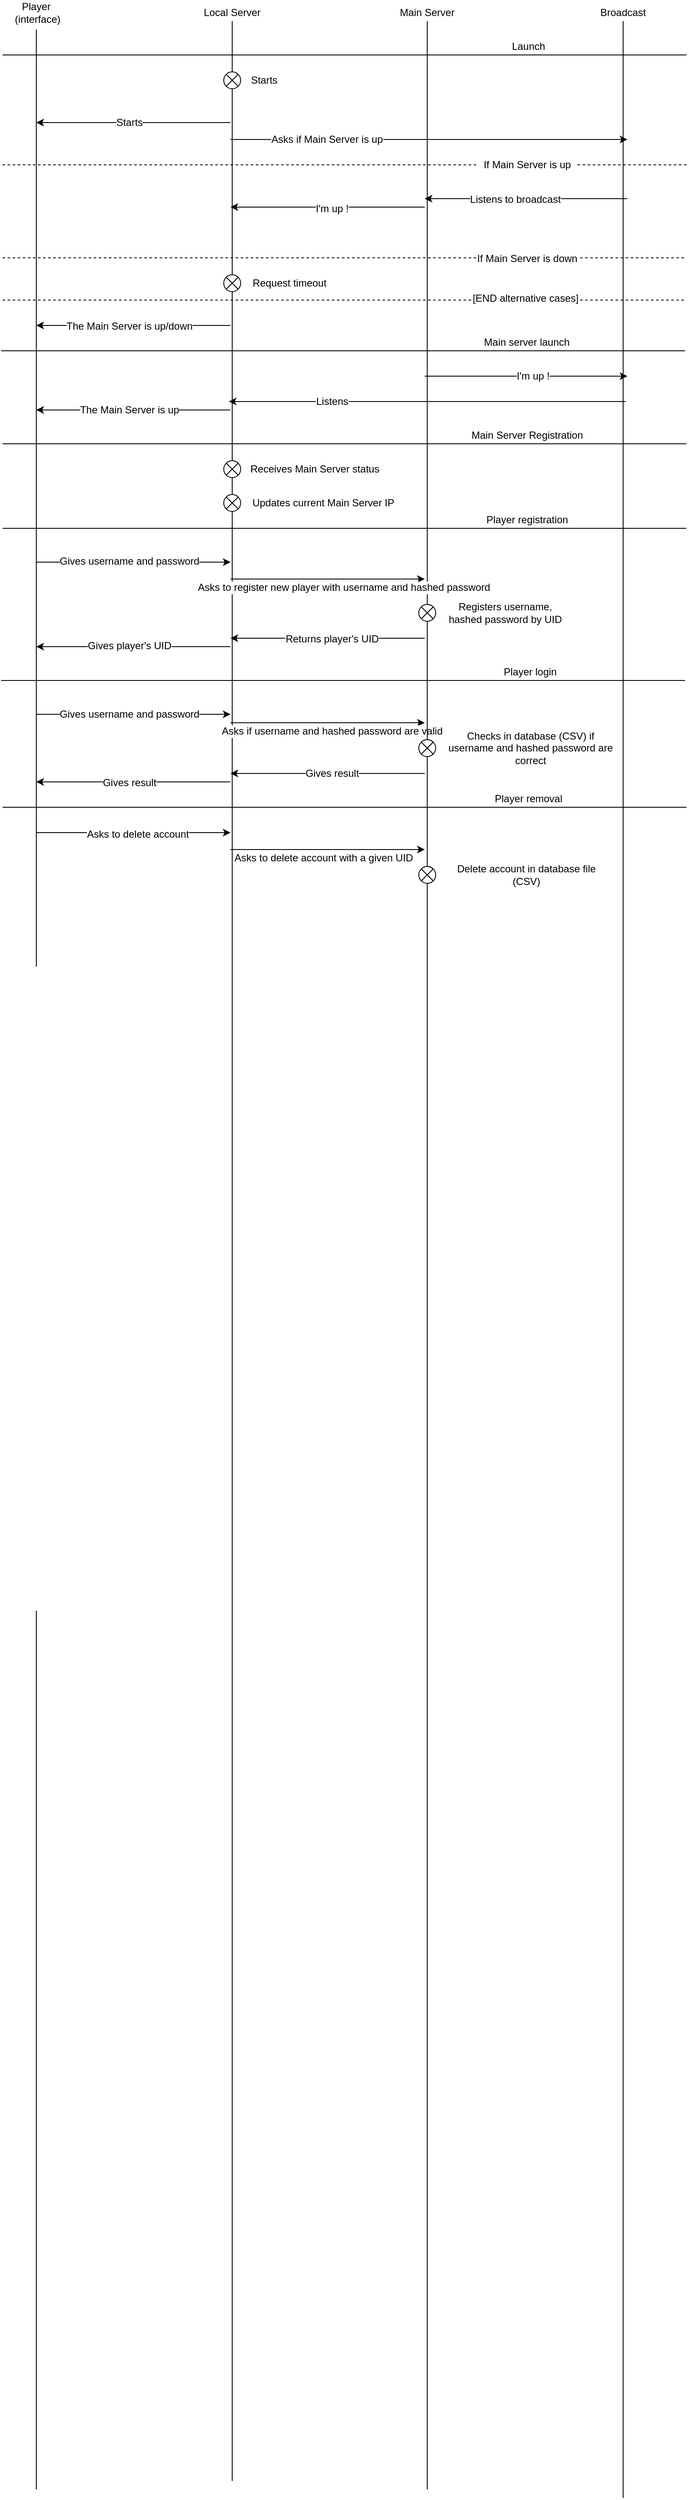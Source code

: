 <mxfile version="12.5.6" type="device"><diagram id="u18FqBoPdL51W437S3pD" name="Page-1"><mxGraphModel dx="1185" dy="642" grid="1" gridSize="10" guides="1" tooltips="1" connect="1" arrows="1" fold="1" page="1" pageScale="1" pageWidth="827" pageHeight="3000" math="0" shadow="0"><root><mxCell id="0"/><mxCell id="1" parent="0"/><mxCell id="Y3KmN3qbVGw6FeVdlCh1-1" value="&lt;div&gt;Player&lt;/div&gt;&amp;nbsp;(interface)" style="text;html=1;strokeColor=none;fillColor=none;align=center;verticalAlign=middle;whiteSpace=wrap;rounded=0;" vertex="1" parent="1"><mxGeometry x="30" y="20" width="40" height="20" as="geometry"/></mxCell><mxCell id="Y3KmN3qbVGw6FeVdlCh1-2" value="Local Server" style="text;html=1;strokeColor=none;fillColor=none;align=center;verticalAlign=middle;whiteSpace=wrap;rounded=0;" vertex="1" parent="1"><mxGeometry x="242" y="20" width="80" height="20" as="geometry"/></mxCell><mxCell id="Y3KmN3qbVGw6FeVdlCh1-3" value="Main Server" style="text;html=1;strokeColor=none;fillColor=none;align=center;verticalAlign=middle;whiteSpace=wrap;rounded=0;" vertex="1" parent="1"><mxGeometry x="473" y="20" width="80" height="20" as="geometry"/></mxCell><mxCell id="Y3KmN3qbVGw6FeVdlCh1-4" value="Broadcast" style="text;html=1;strokeColor=none;fillColor=none;align=center;verticalAlign=middle;whiteSpace=wrap;rounded=0;" vertex="1" parent="1"><mxGeometry x="710" y="20" width="70" height="20" as="geometry"/></mxCell><mxCell id="Y3KmN3qbVGw6FeVdlCh1-5" value="" style="endArrow=none;html=1;" edge="1" parent="1"><mxGeometry width="50" height="50" relative="1" as="geometry"><mxPoint x="50" y="2960" as="sourcePoint"/><mxPoint x="50" y="50" as="targetPoint"/></mxGeometry></mxCell><mxCell id="Y3KmN3qbVGw6FeVdlCh1-6" value="" style="endArrow=none;html=1;entryX=0.5;entryY=1;entryDx=0;entryDy=0;" edge="1" parent="1" source="Y3KmN3qbVGw6FeVdlCh1-44" target="Y3KmN3qbVGw6FeVdlCh1-2"><mxGeometry width="50" height="50" relative="1" as="geometry"><mxPoint x="282" y="2950" as="sourcePoint"/><mxPoint x="60" y="50" as="targetPoint"/></mxGeometry></mxCell><mxCell id="Y3KmN3qbVGw6FeVdlCh1-7" value="" style="endArrow=none;html=1;entryX=0.5;entryY=1;entryDx=0;entryDy=0;" edge="1" parent="1" source="Y3KmN3qbVGw6FeVdlCh1-70" target="Y3KmN3qbVGw6FeVdlCh1-3"><mxGeometry width="50" height="50" relative="1" as="geometry"><mxPoint x="513" y="2960" as="sourcePoint"/><mxPoint x="292" y="50" as="targetPoint"/></mxGeometry></mxCell><mxCell id="Y3KmN3qbVGw6FeVdlCh1-8" value="" style="endArrow=none;html=1;entryX=0.5;entryY=1;entryDx=0;entryDy=0;" edge="1" parent="1" target="Y3KmN3qbVGw6FeVdlCh1-4"><mxGeometry width="50" height="50" relative="1" as="geometry"><mxPoint x="745" y="2970" as="sourcePoint"/><mxPoint x="523" y="50" as="targetPoint"/></mxGeometry></mxCell><mxCell id="Y3KmN3qbVGw6FeVdlCh1-9" value="" style="endArrow=none;html=1;" edge="1" parent="1"><mxGeometry width="50" height="50" relative="1" as="geometry"><mxPoint x="10" y="80" as="sourcePoint"/><mxPoint x="820" y="80" as="targetPoint"/></mxGeometry></mxCell><mxCell id="Y3KmN3qbVGw6FeVdlCh1-10" value="&lt;div&gt;Launch&lt;/div&gt;" style="text;html=1;strokeColor=none;fillColor=none;align=center;verticalAlign=middle;whiteSpace=wrap;rounded=0;" vertex="1" parent="1"><mxGeometry x="553" y="60" width="160" height="20" as="geometry"/></mxCell><mxCell id="Y3KmN3qbVGw6FeVdlCh1-11" value="" style="endArrow=classic;html=1;" edge="1" parent="1"><mxGeometry width="50" height="50" relative="1" as="geometry"><mxPoint x="280" y="160" as="sourcePoint"/><mxPoint x="50" y="160" as="targetPoint"/></mxGeometry></mxCell><mxCell id="Y3KmN3qbVGw6FeVdlCh1-13" value="&lt;div&gt;Starts&lt;/div&gt;" style="text;html=1;align=center;verticalAlign=middle;resizable=0;points=[];labelBackgroundColor=#ffffff;" vertex="1" connectable="0" parent="Y3KmN3qbVGw6FeVdlCh1-11"><mxGeometry x="0.499" y="1" relative="1" as="geometry"><mxPoint x="52.57" y="-1" as="offset"/></mxGeometry></mxCell><mxCell id="Y3KmN3qbVGw6FeVdlCh1-14" value="" style="endArrow=none;html=1;" edge="1" parent="1"><mxGeometry width="50" height="50" relative="1" as="geometry"><mxPoint x="8.33" y="430" as="sourcePoint"/><mxPoint x="818.33" y="430" as="targetPoint"/></mxGeometry></mxCell><mxCell id="Y3KmN3qbVGw6FeVdlCh1-15" value="Main server launch" style="text;html=1;strokeColor=none;fillColor=none;align=center;verticalAlign=middle;whiteSpace=wrap;rounded=0;" vertex="1" parent="1"><mxGeometry x="571.33" y="410" width="120" height="20" as="geometry"/></mxCell><mxCell id="Y3KmN3qbVGw6FeVdlCh1-16" value="" style="endArrow=classic;html=1;" edge="1" parent="1"><mxGeometry width="50" height="50" relative="1" as="geometry"><mxPoint x="280" y="180" as="sourcePoint"/><mxPoint x="750" y="180" as="targetPoint"/></mxGeometry></mxCell><mxCell id="Y3KmN3qbVGw6FeVdlCh1-17" value="Asks if Main Server is up" style="text;html=1;align=center;verticalAlign=middle;resizable=0;points=[];labelBackgroundColor=#ffffff;" vertex="1" connectable="0" parent="Y3KmN3qbVGw6FeVdlCh1-16"><mxGeometry x="-0.165" y="-1" relative="1" as="geometry"><mxPoint x="-82" y="-1" as="offset"/></mxGeometry></mxCell><mxCell id="Y3KmN3qbVGw6FeVdlCh1-19" value="" style="endArrow=none;dashed=1;html=1;" edge="1" parent="1" source="Y3KmN3qbVGw6FeVdlCh1-20"><mxGeometry width="50" height="50" relative="1" as="geometry"><mxPoint x="10" y="210" as="sourcePoint"/><mxPoint x="820" y="210" as="targetPoint"/></mxGeometry></mxCell><mxCell id="Y3KmN3qbVGw6FeVdlCh1-20" value="If Main Server is up" style="text;html=1;align=center;verticalAlign=middle;resizable=0;points=[];autosize=1;" vertex="1" parent="1"><mxGeometry x="571" y="200" width="120" height="20" as="geometry"/></mxCell><mxCell id="Y3KmN3qbVGw6FeVdlCh1-21" value="" style="endArrow=none;dashed=1;html=1;" edge="1" parent="1" target="Y3KmN3qbVGw6FeVdlCh1-20"><mxGeometry width="50" height="50" relative="1" as="geometry"><mxPoint x="10" y="210" as="sourcePoint"/><mxPoint x="820" y="210" as="targetPoint"/></mxGeometry></mxCell><mxCell id="Y3KmN3qbVGw6FeVdlCh1-22" value="" style="endArrow=classic;html=1;" edge="1" parent="1"><mxGeometry width="50" height="50" relative="1" as="geometry"><mxPoint x="750" y="250" as="sourcePoint"/><mxPoint x="510" y="250" as="targetPoint"/></mxGeometry></mxCell><mxCell id="Y3KmN3qbVGw6FeVdlCh1-23" value="Listens to broadcast" style="text;html=1;align=center;verticalAlign=middle;resizable=0;points=[];labelBackgroundColor=#ffffff;" vertex="1" connectable="0" parent="Y3KmN3qbVGw6FeVdlCh1-22"><mxGeometry x="0.111" y="1" relative="1" as="geometry"><mxPoint as="offset"/></mxGeometry></mxCell><mxCell id="Y3KmN3qbVGw6FeVdlCh1-24" value="" style="endArrow=classic;html=1;" edge="1" parent="1"><mxGeometry width="50" height="50" relative="1" as="geometry"><mxPoint x="510" y="260" as="sourcePoint"/><mxPoint x="280" y="260" as="targetPoint"/></mxGeometry></mxCell><mxCell id="Y3KmN3qbVGw6FeVdlCh1-25" value="&lt;div&gt;I'm up !&lt;br&gt;&lt;/div&gt;" style="text;html=1;align=center;verticalAlign=middle;resizable=0;points=[];labelBackgroundColor=#ffffff;" vertex="1" connectable="0" parent="Y3KmN3qbVGw6FeVdlCh1-24"><mxGeometry x="-0.319" y="2" relative="1" as="geometry"><mxPoint x="-31.67" as="offset"/></mxGeometry></mxCell><mxCell id="Y3KmN3qbVGw6FeVdlCh1-26" value="" style="endArrow=none;dashed=1;html=1;" edge="1" parent="1"><mxGeometry width="50" height="50" relative="1" as="geometry"><mxPoint x="10" y="320" as="sourcePoint"/><mxPoint x="820" y="320" as="targetPoint"/></mxGeometry></mxCell><mxCell id="Y3KmN3qbVGw6FeVdlCh1-27" value="&lt;div&gt;If Main Server is down&lt;/div&gt;" style="text;html=1;align=center;verticalAlign=middle;resizable=0;points=[];labelBackgroundColor=#ffffff;" vertex="1" connectable="0" parent="Y3KmN3qbVGw6FeVdlCh1-26"><mxGeometry x="0.606" y="-1" relative="1" as="geometry"><mxPoint x="-29.34" as="offset"/></mxGeometry></mxCell><mxCell id="Y3KmN3qbVGw6FeVdlCh1-29" value="Request timeout" style="text;html=1;strokeColor=none;fillColor=none;align=center;verticalAlign=middle;whiteSpace=wrap;rounded=0;fontFamily=Helvetica;" vertex="1" parent="1"><mxGeometry x="300" y="340" width="100" height="20" as="geometry"/></mxCell><mxCell id="Y3KmN3qbVGw6FeVdlCh1-31" value="" style="endArrow=none;dashed=1;html=1;fontFamily=Helvetica;" edge="1" parent="1"><mxGeometry width="50" height="50" relative="1" as="geometry"><mxPoint x="10" y="370" as="sourcePoint"/><mxPoint x="820" y="370" as="targetPoint"/></mxGeometry></mxCell><mxCell id="Y3KmN3qbVGw6FeVdlCh1-32" value="[END alternative cases]" style="text;html=1;align=center;verticalAlign=middle;resizable=0;points=[];labelBackgroundColor=#ffffff;fontFamily=Helvetica;" vertex="1" connectable="0" parent="Y3KmN3qbVGw6FeVdlCh1-31"><mxGeometry x="0.527" y="2" relative="1" as="geometry"><mxPoint as="offset"/></mxGeometry></mxCell><mxCell id="Y3KmN3qbVGw6FeVdlCh1-33" value="" style="endArrow=classic;html=1;fontFamily=Helvetica;" edge="1" parent="1"><mxGeometry width="50" height="50" relative="1" as="geometry"><mxPoint x="280" y="400" as="sourcePoint"/><mxPoint x="50" y="400" as="targetPoint"/></mxGeometry></mxCell><mxCell id="Y3KmN3qbVGw6FeVdlCh1-34" value="The Main Server is up/down" style="text;html=1;align=center;verticalAlign=middle;resizable=0;points=[];labelBackgroundColor=#ffffff;fontFamily=Helvetica;" vertex="1" connectable="0" parent="Y3KmN3qbVGw6FeVdlCh1-33"><mxGeometry x="0.16" y="1" relative="1" as="geometry"><mxPoint x="13.1" as="offset"/></mxGeometry></mxCell><mxCell id="Y3KmN3qbVGw6FeVdlCh1-35" value="" style="endArrow=classic;html=1;fontFamily=Helvetica;" edge="1" parent="1"><mxGeometry width="50" height="50" relative="1" as="geometry"><mxPoint x="510" y="460" as="sourcePoint"/><mxPoint x="750" y="460" as="targetPoint"/></mxGeometry></mxCell><mxCell id="Y3KmN3qbVGw6FeVdlCh1-36" value="I'm up !" style="text;html=1;align=center;verticalAlign=middle;resizable=0;points=[];labelBackgroundColor=#ffffff;fontFamily=Helvetica;" vertex="1" connectable="0" parent="Y3KmN3qbVGw6FeVdlCh1-35"><mxGeometry x="-0.109" y="2" relative="1" as="geometry"><mxPoint x="20.5" y="2" as="offset"/></mxGeometry></mxCell><mxCell id="Y3KmN3qbVGw6FeVdlCh1-37" value="" style="endArrow=classic;html=1;fontFamily=Helvetica;" edge="1" parent="1"><mxGeometry width="50" height="50" relative="1" as="geometry"><mxPoint x="748" y="490" as="sourcePoint"/><mxPoint x="278" y="490" as="targetPoint"/></mxGeometry></mxCell><mxCell id="Y3KmN3qbVGw6FeVdlCh1-38" value="Listens" style="text;html=1;align=center;verticalAlign=middle;resizable=0;points=[];labelBackgroundColor=#ffffff;fontFamily=Helvetica;" vertex="1" connectable="0" parent="Y3KmN3qbVGw6FeVdlCh1-37"><mxGeometry x="0.208" y="-2" relative="1" as="geometry"><mxPoint x="-63.83" y="2" as="offset"/></mxGeometry></mxCell><mxCell id="Y3KmN3qbVGw6FeVdlCh1-39" value="" style="endArrow=classic;html=1;fontFamily=Helvetica;" edge="1" parent="1"><mxGeometry width="50" height="50" relative="1" as="geometry"><mxPoint x="280" y="500" as="sourcePoint"/><mxPoint x="50" y="500" as="targetPoint"/></mxGeometry></mxCell><mxCell id="Y3KmN3qbVGw6FeVdlCh1-40" value="The Main Server is up" style="text;html=1;align=center;verticalAlign=middle;resizable=0;points=[];labelBackgroundColor=#ffffff;fontFamily=Helvetica;" vertex="1" connectable="0" parent="Y3KmN3qbVGw6FeVdlCh1-39"><mxGeometry x="0.37" y="-3" relative="1" as="geometry"><mxPoint x="37.5" y="3" as="offset"/></mxGeometry></mxCell><mxCell id="Y3KmN3qbVGw6FeVdlCh1-41" value="" style="endArrow=none;html=1;fontFamily=Helvetica;" edge="1" parent="1"><mxGeometry width="50" height="50" relative="1" as="geometry"><mxPoint x="8.33" y="820" as="sourcePoint"/><mxPoint x="818.33" y="820" as="targetPoint"/></mxGeometry></mxCell><mxCell id="Y3KmN3qbVGw6FeVdlCh1-42" value="Player login" style="text;html=1;strokeColor=none;fillColor=none;align=center;verticalAlign=middle;whiteSpace=wrap;rounded=0;fontFamily=Helvetica;" vertex="1" parent="1"><mxGeometry x="600" y="800" width="70" height="20" as="geometry"/></mxCell><mxCell id="Y3KmN3qbVGw6FeVdlCh1-44" value="" style="verticalLabelPosition=bottom;verticalAlign=top;html=1;shape=mxgraph.flowchart.or;" vertex="1" parent="1"><mxGeometry x="272" y="100" width="20" height="20" as="geometry"/></mxCell><mxCell id="Y3KmN3qbVGw6FeVdlCh1-45" value="" style="endArrow=none;html=1;entryX=0.5;entryY=1;entryDx=0;entryDy=0;" edge="1" parent="1" source="Y3KmN3qbVGw6FeVdlCh1-28" target="Y3KmN3qbVGw6FeVdlCh1-44"><mxGeometry width="50" height="50" relative="1" as="geometry"><mxPoint x="282" y="2950" as="sourcePoint"/><mxPoint x="282" y="40" as="targetPoint"/></mxGeometry></mxCell><mxCell id="Y3KmN3qbVGw6FeVdlCh1-46" value="Starts" style="text;html=1;strokeColor=none;fillColor=none;align=center;verticalAlign=middle;whiteSpace=wrap;rounded=0;fontFamily=Helvetica;" vertex="1" parent="1"><mxGeometry x="300" y="100" width="40" height="20" as="geometry"/></mxCell><mxCell id="Y3KmN3qbVGw6FeVdlCh1-28" value="" style="verticalLabelPosition=bottom;verticalAlign=top;html=1;shape=mxgraph.flowchart.or;" vertex="1" parent="1"><mxGeometry x="272" y="340" width="20" height="20" as="geometry"/></mxCell><mxCell id="Y3KmN3qbVGw6FeVdlCh1-47" value="" style="endArrow=none;html=1;entryX=0.5;entryY=1;entryDx=0;entryDy=0;" edge="1" parent="1" source="Y3KmN3qbVGw6FeVdlCh1-50" target="Y3KmN3qbVGw6FeVdlCh1-28"><mxGeometry width="50" height="50" relative="1" as="geometry"><mxPoint x="282" y="2950" as="sourcePoint"/><mxPoint x="282" y="120" as="targetPoint"/></mxGeometry></mxCell><mxCell id="Y3KmN3qbVGw6FeVdlCh1-48" value="" style="endArrow=none;html=1;fontFamily=Helvetica;" edge="1" parent="1"><mxGeometry width="50" height="50" relative="1" as="geometry"><mxPoint x="10" y="540" as="sourcePoint"/><mxPoint x="820" y="540" as="targetPoint"/></mxGeometry></mxCell><mxCell id="Y3KmN3qbVGw6FeVdlCh1-49" value="Main Server Registration" style="text;html=1;strokeColor=none;fillColor=none;align=center;verticalAlign=middle;whiteSpace=wrap;rounded=0;fontFamily=Helvetica;" vertex="1" parent="1"><mxGeometry x="561.5" y="520" width="139" height="20" as="geometry"/></mxCell><mxCell id="Y3KmN3qbVGw6FeVdlCh1-50" value="" style="verticalLabelPosition=bottom;verticalAlign=top;html=1;shape=mxgraph.flowchart.or;" vertex="1" parent="1"><mxGeometry x="272" y="560" width="20" height="20" as="geometry"/></mxCell><mxCell id="Y3KmN3qbVGw6FeVdlCh1-52" value="" style="endArrow=none;html=1;entryX=0.5;entryY=1;entryDx=0;entryDy=0;" edge="1" parent="1" source="Y3KmN3qbVGw6FeVdlCh1-54" target="Y3KmN3qbVGw6FeVdlCh1-50"><mxGeometry width="50" height="50" relative="1" as="geometry"><mxPoint x="282" y="2950" as="sourcePoint"/><mxPoint x="282" y="360.0" as="targetPoint"/></mxGeometry></mxCell><mxCell id="Y3KmN3qbVGw6FeVdlCh1-53" value="Receives Main Server status" style="text;html=1;strokeColor=none;fillColor=none;align=center;verticalAlign=middle;whiteSpace=wrap;rounded=0;fontFamily=Helvetica;" vertex="1" parent="1"><mxGeometry x="300" y="560" width="160" height="20" as="geometry"/></mxCell><mxCell id="Y3KmN3qbVGw6FeVdlCh1-54" value="" style="verticalLabelPosition=bottom;verticalAlign=top;html=1;shape=mxgraph.flowchart.or;" vertex="1" parent="1"><mxGeometry x="272" y="600" width="20" height="20" as="geometry"/></mxCell><mxCell id="Y3KmN3qbVGw6FeVdlCh1-55" value="" style="endArrow=none;html=1;entryX=0.5;entryY=1;entryDx=0;entryDy=0;" edge="1" parent="1" target="Y3KmN3qbVGw6FeVdlCh1-54"><mxGeometry width="50" height="50" relative="1" as="geometry"><mxPoint x="282" y="2950" as="sourcePoint"/><mxPoint x="282" y="580" as="targetPoint"/></mxGeometry></mxCell><mxCell id="Y3KmN3qbVGw6FeVdlCh1-56" value="Updates current Main Server IP" style="text;html=1;strokeColor=none;fillColor=none;align=center;verticalAlign=middle;whiteSpace=wrap;rounded=0;fontFamily=Helvetica;" vertex="1" parent="1"><mxGeometry x="300" y="600" width="180" height="20" as="geometry"/></mxCell><mxCell id="Y3KmN3qbVGw6FeVdlCh1-57" value="" style="endArrow=classic;html=1;fontFamily=Helvetica;" edge="1" parent="1"><mxGeometry width="50" height="50" relative="1" as="geometry"><mxPoint x="50" y="860" as="sourcePoint"/><mxPoint x="280" y="860" as="targetPoint"/></mxGeometry></mxCell><mxCell id="Y3KmN3qbVGw6FeVdlCh1-58" value="Gives username and password" style="text;html=1;align=center;verticalAlign=middle;resizable=0;points=[];labelBackgroundColor=#ffffff;fontFamily=Helvetica;" vertex="1" connectable="0" parent="Y3KmN3qbVGw6FeVdlCh1-57"><mxGeometry x="-0.145" y="2" relative="1" as="geometry"><mxPoint x="11.67" y="2" as="offset"/></mxGeometry></mxCell><mxCell id="Y3KmN3qbVGw6FeVdlCh1-59" value="" style="endArrow=classic;html=1;fontFamily=Helvetica;" edge="1" parent="1"><mxGeometry width="50" height="50" relative="1" as="geometry"><mxPoint x="280" y="870" as="sourcePoint"/><mxPoint x="510" y="870" as="targetPoint"/></mxGeometry></mxCell><mxCell id="Y3KmN3qbVGw6FeVdlCh1-60" value="&lt;div&gt;Asks if username and hashed password are valid&lt;/div&gt;" style="text;html=1;align=center;verticalAlign=middle;resizable=0;points=[];labelBackgroundColor=#ffffff;fontFamily=Helvetica;" vertex="1" connectable="0" parent="Y3KmN3qbVGw6FeVdlCh1-59"><mxGeometry x="0.094" y="-1" relative="1" as="geometry"><mxPoint x="-5.83" y="9" as="offset"/></mxGeometry></mxCell><mxCell id="Y3KmN3qbVGw6FeVdlCh1-61" value="" style="endArrow=none;html=1;fontFamily=Helvetica;" edge="1" parent="1"><mxGeometry width="50" height="50" relative="1" as="geometry"><mxPoint x="10" y="640" as="sourcePoint"/><mxPoint x="820" y="640" as="targetPoint"/></mxGeometry></mxCell><mxCell id="Y3KmN3qbVGw6FeVdlCh1-62" value="Player registration" style="text;html=1;strokeColor=none;fillColor=none;align=center;verticalAlign=middle;whiteSpace=wrap;rounded=0;fontFamily=Helvetica;" vertex="1" parent="1"><mxGeometry x="578.5" y="620" width="105" height="20" as="geometry"/></mxCell><mxCell id="Y3KmN3qbVGw6FeVdlCh1-63" value="" style="endArrow=classic;html=1;fontFamily=Helvetica;" edge="1" parent="1"><mxGeometry width="50" height="50" relative="1" as="geometry"><mxPoint x="50" y="680" as="sourcePoint"/><mxPoint x="280" y="680" as="targetPoint"/></mxGeometry></mxCell><mxCell id="Y3KmN3qbVGw6FeVdlCh1-64" value="Gives username and password" style="text;html=1;align=center;verticalAlign=middle;resizable=0;points=[];labelBackgroundColor=#ffffff;fontFamily=Helvetica;" vertex="1" connectable="0" parent="Y3KmN3qbVGw6FeVdlCh1-63"><mxGeometry x="0.196" y="1" relative="1" as="geometry"><mxPoint x="-27.5" as="offset"/></mxGeometry></mxCell><mxCell id="Y3KmN3qbVGw6FeVdlCh1-65" value="" style="endArrow=classic;html=1;fontFamily=Helvetica;" edge="1" parent="1"><mxGeometry width="50" height="50" relative="1" as="geometry"><mxPoint x="280" y="700" as="sourcePoint"/><mxPoint x="510" y="700" as="targetPoint"/></mxGeometry></mxCell><mxCell id="Y3KmN3qbVGw6FeVdlCh1-66" value="Asks to register new player with username and hashed password" style="text;html=1;align=center;verticalAlign=middle;resizable=0;points=[];labelBackgroundColor=#ffffff;fontFamily=Helvetica;" vertex="1" connectable="0" parent="Y3KmN3qbVGw6FeVdlCh1-65"><mxGeometry x="0.225" y="1" relative="1" as="geometry"><mxPoint x="-7.5" y="11" as="offset"/></mxGeometry></mxCell><mxCell id="Y3KmN3qbVGw6FeVdlCh1-70" value="" style="verticalLabelPosition=bottom;verticalAlign=top;html=1;shape=mxgraph.flowchart.or;" vertex="1" parent="1"><mxGeometry x="503" y="730" width="20" height="20" as="geometry"/></mxCell><mxCell id="Y3KmN3qbVGw6FeVdlCh1-71" value="" style="endArrow=none;html=1;entryX=0.5;entryY=1;entryDx=0;entryDy=0;" edge="1" parent="1" source="Y3KmN3qbVGw6FeVdlCh1-79" target="Y3KmN3qbVGw6FeVdlCh1-70"><mxGeometry width="50" height="50" relative="1" as="geometry"><mxPoint x="513" y="2960" as="sourcePoint"/><mxPoint x="513" y="40" as="targetPoint"/></mxGeometry></mxCell><mxCell id="Y3KmN3qbVGw6FeVdlCh1-72" value="Registers username, hashed password by UID" style="text;html=1;strokeColor=none;fillColor=none;align=center;verticalAlign=middle;whiteSpace=wrap;rounded=0;fontFamily=Helvetica;" vertex="1" parent="1"><mxGeometry x="531" y="730" width="149" height="20" as="geometry"/></mxCell><mxCell id="Y3KmN3qbVGw6FeVdlCh1-73" value="" style="endArrow=classic;html=1;fontFamily=Helvetica;" edge="1" parent="1"><mxGeometry width="50" height="50" relative="1" as="geometry"><mxPoint x="510" y="770" as="sourcePoint"/><mxPoint x="280" y="770" as="targetPoint"/></mxGeometry></mxCell><mxCell id="Y3KmN3qbVGw6FeVdlCh1-74" value="Returns player's UID" style="text;html=1;align=center;verticalAlign=middle;resizable=0;points=[];labelBackgroundColor=#ffffff;fontFamily=Helvetica;" vertex="1" connectable="0" parent="Y3KmN3qbVGw6FeVdlCh1-73"><mxGeometry x="0.297" y="1" relative="1" as="geometry"><mxPoint x="39.17" as="offset"/></mxGeometry></mxCell><mxCell id="Y3KmN3qbVGw6FeVdlCh1-75" value="" style="endArrow=classic;html=1;fontFamily=Helvetica;" edge="1" parent="1"><mxGeometry width="50" height="50" relative="1" as="geometry"><mxPoint x="280" y="780" as="sourcePoint"/><mxPoint x="50" y="780" as="targetPoint"/></mxGeometry></mxCell><mxCell id="Y3KmN3qbVGw6FeVdlCh1-76" value="Gives player's UID" style="text;html=1;align=center;verticalAlign=middle;resizable=0;points=[];labelBackgroundColor=#ffffff;fontFamily=Helvetica;" vertex="1" connectable="0" parent="Y3KmN3qbVGw6FeVdlCh1-75"><mxGeometry x="0.167" y="-1" relative="1" as="geometry"><mxPoint x="14.17" as="offset"/></mxGeometry></mxCell><mxCell id="Y3KmN3qbVGw6FeVdlCh1-79" value="" style="verticalLabelPosition=bottom;verticalAlign=top;html=1;shape=mxgraph.flowchart.or;" vertex="1" parent="1"><mxGeometry x="503" y="890" width="20" height="20" as="geometry"/></mxCell><mxCell id="Y3KmN3qbVGw6FeVdlCh1-80" value="" style="endArrow=none;html=1;entryX=0.5;entryY=1;entryDx=0;entryDy=0;" edge="1" parent="1" source="Y3KmN3qbVGw6FeVdlCh1-92" target="Y3KmN3qbVGw6FeVdlCh1-79"><mxGeometry width="50" height="50" relative="1" as="geometry"><mxPoint x="513" y="2960" as="sourcePoint"/><mxPoint x="513" y="750" as="targetPoint"/></mxGeometry></mxCell><mxCell id="Y3KmN3qbVGw6FeVdlCh1-81" value="Checks in database (CSV) if username and hashed password are correct" style="text;html=1;strokeColor=none;fillColor=none;align=center;verticalAlign=middle;whiteSpace=wrap;rounded=0;fontFamily=Helvetica;" vertex="1" parent="1"><mxGeometry x="531" y="890" width="209" height="20" as="geometry"/></mxCell><mxCell id="Y3KmN3qbVGw6FeVdlCh1-82" value="" style="endArrow=classic;html=1;fontFamily=Helvetica;" edge="1" parent="1"><mxGeometry width="50" height="50" relative="1" as="geometry"><mxPoint x="510" y="930" as="sourcePoint"/><mxPoint x="280" y="930" as="targetPoint"/></mxGeometry></mxCell><mxCell id="Y3KmN3qbVGw6FeVdlCh1-83" value="Gives result" style="text;html=1;align=center;verticalAlign=middle;resizable=0;points=[];labelBackgroundColor=#ffffff;fontFamily=Helvetica;" vertex="1" connectable="0" parent="Y3KmN3qbVGw6FeVdlCh1-82"><mxGeometry x="-0.304" relative="1" as="geometry"><mxPoint x="-30" as="offset"/></mxGeometry></mxCell><mxCell id="Y3KmN3qbVGw6FeVdlCh1-84" value="" style="endArrow=classic;html=1;fontFamily=Helvetica;" edge="1" parent="1"><mxGeometry width="50" height="50" relative="1" as="geometry"><mxPoint x="280" y="940" as="sourcePoint"/><mxPoint x="50" y="940" as="targetPoint"/></mxGeometry></mxCell><mxCell id="Y3KmN3qbVGw6FeVdlCh1-85" value="&lt;div&gt;Gives result&lt;/div&gt;" style="text;html=1;align=center;verticalAlign=middle;resizable=0;points=[];labelBackgroundColor=#ffffff;fontFamily=Helvetica;" vertex="1" connectable="0" parent="Y3KmN3qbVGw6FeVdlCh1-84"><mxGeometry x="0.232" y="1" relative="1" as="geometry"><mxPoint x="21.67" as="offset"/></mxGeometry></mxCell><mxCell id="Y3KmN3qbVGw6FeVdlCh1-86" value="" style="endArrow=none;html=1;fontFamily=Helvetica;" edge="1" parent="1"><mxGeometry width="50" height="50" relative="1" as="geometry"><mxPoint x="10" y="970" as="sourcePoint"/><mxPoint x="820" y="970" as="targetPoint"/></mxGeometry></mxCell><mxCell id="Y3KmN3qbVGw6FeVdlCh1-87" value="Player removal" style="text;html=1;strokeColor=none;fillColor=none;align=center;verticalAlign=middle;whiteSpace=wrap;rounded=0;fontFamily=Helvetica;" vertex="1" parent="1"><mxGeometry x="591" y="950" width="84" height="20" as="geometry"/></mxCell><mxCell id="Y3KmN3qbVGw6FeVdlCh1-88" value="" style="endArrow=classic;html=1;fontFamily=Helvetica;" edge="1" parent="1"><mxGeometry width="50" height="50" relative="1" as="geometry"><mxPoint x="50" y="1000" as="sourcePoint"/><mxPoint x="280" y="1000" as="targetPoint"/></mxGeometry></mxCell><mxCell id="Y3KmN3qbVGw6FeVdlCh1-89" value="Asks to delete account" style="text;html=1;align=center;verticalAlign=middle;resizable=0;points=[];labelBackgroundColor=#ffffff;fontFamily=Helvetica;" vertex="1" connectable="0" parent="Y3KmN3qbVGw6FeVdlCh1-88"><mxGeometry x="0.312" y="-2" relative="1" as="geometry"><mxPoint x="-30.83" as="offset"/></mxGeometry></mxCell><mxCell id="Y3KmN3qbVGw6FeVdlCh1-90" value="" style="endArrow=classic;html=1;fontFamily=Helvetica;" edge="1" parent="1"><mxGeometry width="50" height="50" relative="1" as="geometry"><mxPoint x="280" y="1020" as="sourcePoint"/><mxPoint x="510" y="1020" as="targetPoint"/></mxGeometry></mxCell><mxCell id="Y3KmN3qbVGw6FeVdlCh1-91" value="Asks to delete account with a given UID" style="text;html=1;align=center;verticalAlign=middle;resizable=0;points=[];labelBackgroundColor=#ffffff;fontFamily=Helvetica;" vertex="1" connectable="0" parent="Y3KmN3qbVGw6FeVdlCh1-90"><mxGeometry x="0.203" relative="1" as="geometry"><mxPoint x="-28.33" y="10" as="offset"/></mxGeometry></mxCell><mxCell id="Y3KmN3qbVGw6FeVdlCh1-92" value="" style="verticalLabelPosition=bottom;verticalAlign=top;html=1;shape=mxgraph.flowchart.or;" vertex="1" parent="1"><mxGeometry x="503" y="1040" width="20" height="20" as="geometry"/></mxCell><mxCell id="Y3KmN3qbVGw6FeVdlCh1-93" value="" style="endArrow=none;html=1;entryX=0.5;entryY=1;entryDx=0;entryDy=0;" edge="1" parent="1" target="Y3KmN3qbVGw6FeVdlCh1-92"><mxGeometry width="50" height="50" relative="1" as="geometry"><mxPoint x="513" y="2960" as="sourcePoint"/><mxPoint x="513" y="910" as="targetPoint"/></mxGeometry></mxCell><mxCell id="Y3KmN3qbVGw6FeVdlCh1-94" value="Delete account in database file (CSV)" style="text;html=1;strokeColor=none;fillColor=none;align=center;verticalAlign=middle;whiteSpace=wrap;rounded=0;fontFamily=Helvetica;" vertex="1" parent="1"><mxGeometry x="531" y="1040" width="199" height="20" as="geometry"/></mxCell></root></mxGraphModel></diagram></mxfile>
